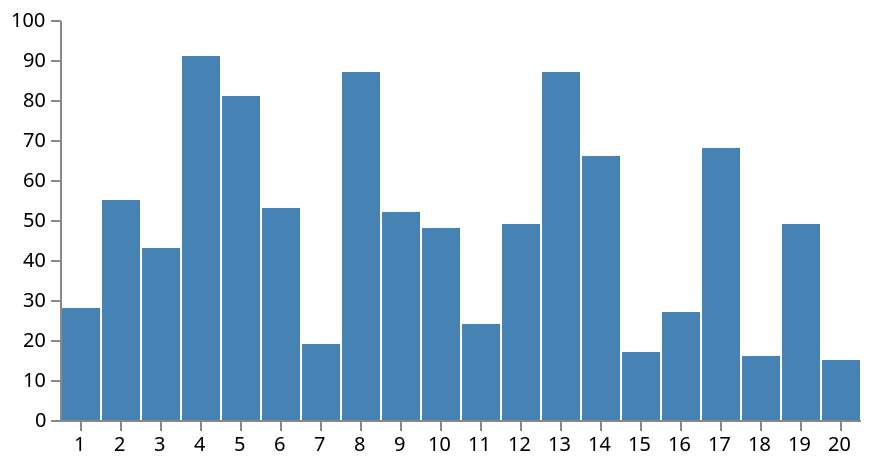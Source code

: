 {
  "$schema": "https://vega.github.io/schema/vega/v3.0.json",
  "width": 400,
  "height": 200,
  "padding": 5,

  "signals": [
    {
      "name": "blank",
      "value": {"x": 0, "y": 0}
    },
    {
      "name": "label",
      "update": "blank",
      "on": [
        {"events": "rect:mouseover", "update": "datum"},
        {"events": "rect:mouseout", "update": "blank"}
      ]
    }
  ],

  "data": [
    {
      "name": "table",
      "values": [
        {"x": 1,  "y": 28}, {"x": 2,  "y": 55},
        {"x": 3,  "y": 43}, {"x": 4,  "y": 91},
        {"x": 5,  "y": 81}, {"x": 6,  "y": 53},
        {"x": 7,  "y": 19}, {"x": 8,  "y": 87},
        {"x": 9,  "y": 52}, {"x": 10, "y": 48},
        {"x": 11, "y": 24}, {"x": 12, "y": 49},
        {"x": 13, "y": 87}, {"x": 14, "y": 66},
        {"x": 15, "y": 17}, {"x": 16, "y": 27},
        {"x": 17, "y": 68}, {"x": 18, "y": 16},
        {"x": 19, "y": 49}, {"x": 20, "y": 15}
      ]
    }
  ],

  "scales": [
    {
      "name": "xscale",
      "type": "band",
      "range": "width",
      "domain": {"data": "table", "field": "x"}
    },
    {
      "name": "yscale",
      "type": "linear",
      "range": "height",
      "domain": {"data": "table", "field": "y"},
      "nice": true
    }
  ],

  "axes": [
    {"orient": "bottom", "scale": "xscale"},
    {"orient": "left", "scale": "yscale"}
  ],

  "marks": [
    {
      "type": "rect",
      "from": {"data": "table"},
      "encode": {
        "enter": {
          "x": {"scale": "xscale", "field": "x", "offset":1},
          "width": {"scale": "xscale", "band": 1, "offset":-1},
          "y": {"scale": "yscale", "field": "y"},
          "y2": {"scale": "yscale", "value": 0}
        },
        "update": {
          "fill": [
            {"test": "datum === label", "value": "red"},
            {"value": "steelblue"}
          ]
        }
      }
    },
    {
      "type": "text",
      "encode": {
        "enter": {
          "align": {"value": "center"},
          "fill": {"value": "#333"}
        },
        "update": {
          "x": {"scale": "xscale", "signal": "label.x", "band": 0.5},
          "y": {"scale": "yscale", "signal": "label.y", "offset": -5},
          "text": {"signal": "label.y"},
          "fillOpacity": [
            {"test": "label === blank", "value": 0},
            {"value": 1}
          ]
        }
      }
    }
  ]
}
